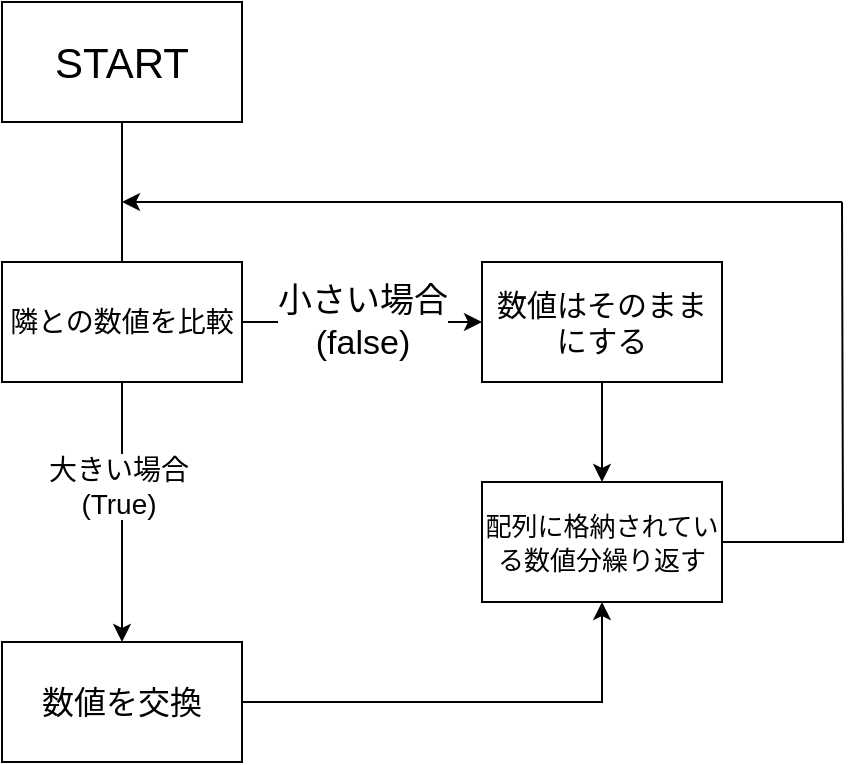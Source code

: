 <mxfile version="13.8.0" type="github">
  <diagram id="zz4J_zeyeDPSYXP4pqU5" name="Page-1">
    <mxGraphModel dx="1350" dy="711" grid="1" gridSize="10" guides="1" tooltips="1" connect="1" arrows="1" fold="1" page="1" pageScale="1" pageWidth="827" pageHeight="1169" math="0" shadow="0">
      <root>
        <mxCell id="0" />
        <mxCell id="1" parent="0" />
        <mxCell id="GnammL_zW7rf_ZhL0HVK-3" style="edgeStyle=orthogonalEdgeStyle;rounded=0;orthogonalLoop=1;jettySize=auto;html=1;exitX=0.5;exitY=1;exitDx=0;exitDy=0;entryX=0.5;entryY=0;entryDx=0;entryDy=0;" parent="1" source="GnammL_zW7rf_ZhL0HVK-1" target="GnammL_zW7rf_ZhL0HVK-2" edge="1">
          <mxGeometry relative="1" as="geometry">
            <Array as="points">
              <mxPoint x="400" y="210" />
              <mxPoint x="400" y="210" />
            </Array>
          </mxGeometry>
        </mxCell>
        <mxCell id="GnammL_zW7rf_ZhL0HVK-1" value="&lt;div style=&quot;font-size: 21px&quot;&gt;START&lt;/div&gt;" style="rounded=0;whiteSpace=wrap;html=1;" parent="1" vertex="1">
          <mxGeometry x="340" y="70" width="120" height="60" as="geometry" />
        </mxCell>
        <mxCell id="GnammL_zW7rf_ZhL0HVK-4" style="edgeStyle=orthogonalEdgeStyle;rounded=0;orthogonalLoop=1;jettySize=auto;html=1;fontSize=14;entryX=0.5;entryY=0;entryDx=0;entryDy=0;" parent="1" source="GnammL_zW7rf_ZhL0HVK-2" target="GnammL_zW7rf_ZhL0HVK-7" edge="1">
          <mxGeometry relative="1" as="geometry">
            <mxPoint x="400" y="330" as="targetPoint" />
          </mxGeometry>
        </mxCell>
        <mxCell id="GnammL_zW7rf_ZhL0HVK-6" value="&lt;div&gt;大きい場合&lt;/div&gt;&lt;div&gt;(True)&lt;br&gt;&lt;/div&gt;" style="edgeLabel;html=1;align=center;verticalAlign=middle;resizable=0;points=[];fontSize=14;" parent="GnammL_zW7rf_ZhL0HVK-4" vertex="1" connectable="0">
          <mxGeometry x="-0.2" y="-2" relative="1" as="geometry">
            <mxPoint as="offset" />
          </mxGeometry>
        </mxCell>
        <mxCell id="GnammL_zW7rf_ZhL0HVK-9" style="edgeStyle=orthogonalEdgeStyle;rounded=0;orthogonalLoop=1;jettySize=auto;html=1;entryX=0;entryY=0.5;entryDx=0;entryDy=0;fontSize=14;" parent="1" source="GnammL_zW7rf_ZhL0HVK-2" target="GnammL_zW7rf_ZhL0HVK-8" edge="1">
          <mxGeometry relative="1" as="geometry" />
        </mxCell>
        <mxCell id="GnammL_zW7rf_ZhL0HVK-10" value="&lt;div&gt;&lt;font style=&quot;font-size: 17px&quot;&gt;小さい場合&lt;/font&gt;&lt;/div&gt;&lt;div&gt;&lt;font style=&quot;font-size: 17px&quot;&gt;(false)&lt;br&gt;&lt;/font&gt;&lt;/div&gt;" style="edgeLabel;html=1;align=center;verticalAlign=middle;resizable=0;points=[];fontSize=14;" parent="GnammL_zW7rf_ZhL0HVK-9" vertex="1" connectable="0">
          <mxGeometry x="-0.25" y="-3" relative="1" as="geometry">
            <mxPoint x="15" y="-3" as="offset" />
          </mxGeometry>
        </mxCell>
        <mxCell id="GnammL_zW7rf_ZhL0HVK-2" value="隣との数値を比較" style="rounded=0;whiteSpace=wrap;html=1;fontSize=14;" parent="1" vertex="1">
          <mxGeometry x="340" y="200" width="120" height="60" as="geometry" />
        </mxCell>
        <mxCell id="27N5OFfCC09W6TffT3J2-2" style="edgeStyle=orthogonalEdgeStyle;rounded=0;orthogonalLoop=1;jettySize=auto;html=1;entryX=0.5;entryY=1;entryDx=0;entryDy=0;" edge="1" parent="1" source="GnammL_zW7rf_ZhL0HVK-7" target="GnammL_zW7rf_ZhL0HVK-13">
          <mxGeometry relative="1" as="geometry" />
        </mxCell>
        <mxCell id="GnammL_zW7rf_ZhL0HVK-7" value="&lt;font style=&quot;font-size: 16px&quot;&gt;数値を交換&lt;/font&gt;" style="rounded=0;whiteSpace=wrap;html=1;fontSize=14;" parent="1" vertex="1">
          <mxGeometry x="340" y="390" width="120" height="60" as="geometry" />
        </mxCell>
        <mxCell id="27N5OFfCC09W6TffT3J2-8" style="edgeStyle=orthogonalEdgeStyle;rounded=0;orthogonalLoop=1;jettySize=auto;html=1;entryX=0.5;entryY=0;entryDx=0;entryDy=0;" edge="1" parent="1" source="GnammL_zW7rf_ZhL0HVK-8" target="GnammL_zW7rf_ZhL0HVK-13">
          <mxGeometry relative="1" as="geometry" />
        </mxCell>
        <mxCell id="GnammL_zW7rf_ZhL0HVK-8" value="&lt;font style=&quot;font-size: 15px&quot;&gt;数値はそのままにする&lt;/font&gt;" style="rounded=0;whiteSpace=wrap;html=1;fontSize=14;" parent="1" vertex="1">
          <mxGeometry x="580" y="200" width="120" height="60" as="geometry" />
        </mxCell>
        <mxCell id="GnammL_zW7rf_ZhL0HVK-13" value="&lt;font style=&quot;font-size: 13px&quot;&gt;配列に格納されている数値分繰り返す&lt;/font&gt;" style="rounded=0;whiteSpace=wrap;html=1;fontSize=14;" parent="1" vertex="1">
          <mxGeometry x="580" y="310" width="120" height="60" as="geometry" />
        </mxCell>
        <mxCell id="27N5OFfCC09W6TffT3J2-35" style="edgeStyle=orthogonalEdgeStyle;rounded=0;jumpStyle=arc;orthogonalLoop=1;jettySize=auto;html=1;strokeColor=#000000;" edge="1" parent="1">
          <mxGeometry relative="1" as="geometry">
            <mxPoint x="400" y="170" as="targetPoint" />
            <mxPoint x="760" y="170" as="sourcePoint" />
          </mxGeometry>
        </mxCell>
        <mxCell id="27N5OFfCC09W6TffT3J2-33" style="edgeStyle=orthogonalEdgeStyle;jumpStyle=arc;orthogonalLoop=1;jettySize=auto;html=1;strokeColor=#000000;verticalAlign=bottom;horizontal=0;fontStyle=0;align=right;labelBackgroundColor=#ffffff;rounded=0;endArrow=none;endFill=0;" edge="1" parent="1" source="GnammL_zW7rf_ZhL0HVK-13">
          <mxGeometry relative="1" as="geometry">
            <mxPoint x="760" y="170" as="targetPoint" />
          </mxGeometry>
        </mxCell>
      </root>
    </mxGraphModel>
  </diagram>
</mxfile>

